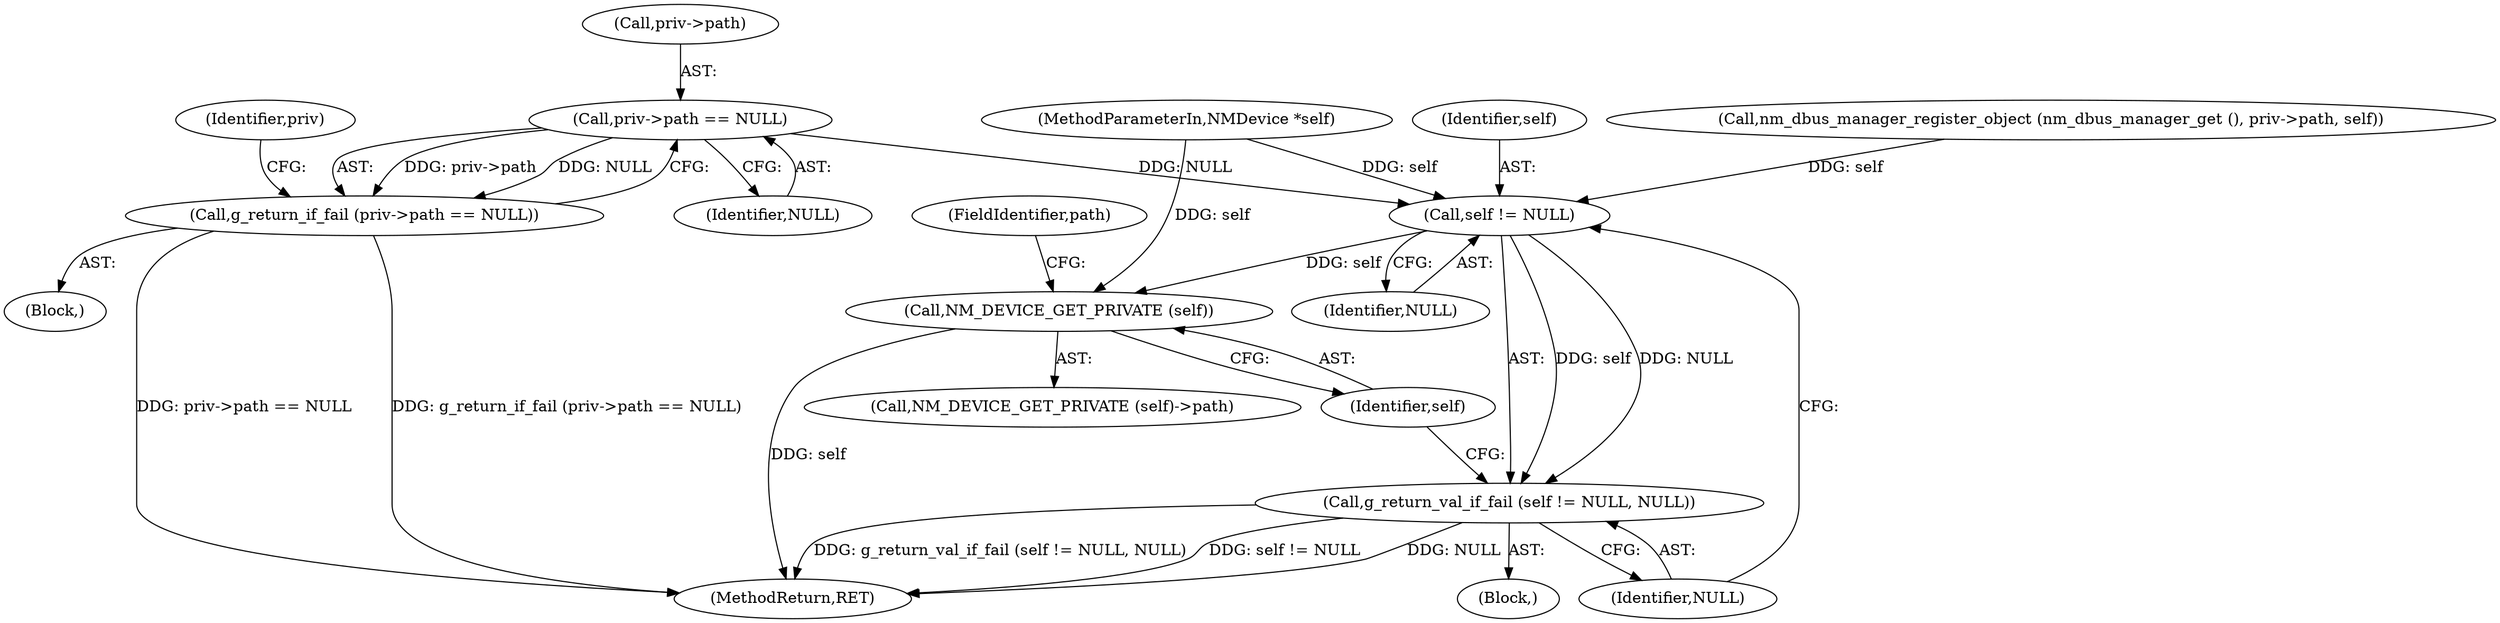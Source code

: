 digraph "0_NetworkManager_d5fc88e573fa58b93034b04d35a2454f5d28cad9@pointer" {
"1000298" [label="(Call,priv->path == NULL)"];
"1000297" [label="(Call,g_return_if_fail (priv->path == NULL))"];
"1000325" [label="(Call,self != NULL)"];
"1000324" [label="(Call,g_return_val_if_fail (self != NULL, NULL))"];
"1000331" [label="(Call,NM_DEVICE_GET_PRIVATE (self))"];
"1000325" [label="(Call,self != NULL)"];
"1000284" [label="(Block,)"];
"1000302" [label="(Identifier,NULL)"];
"1000299" [label="(Call,priv->path)"];
"1000332" [label="(Identifier,self)"];
"1000324" [label="(Call,g_return_val_if_fail (self != NULL, NULL))"];
"1000328" [label="(Identifier,NULL)"];
"1000327" [label="(Identifier,NULL)"];
"1000298" [label="(Call,priv->path == NULL)"];
"1000333" [label="(FieldIdentifier,path)"];
"1000305" [label="(Identifier,priv)"];
"1000281" [label="(MethodParameterIn,NMDevice *self)"];
"1007368" [label="(MethodReturn,RET)"];
"1000297" [label="(Call,g_return_if_fail (priv->path == NULL))"];
"1000326" [label="(Identifier,self)"];
"1000323" [label="(Block,)"];
"1000317" [label="(Call,nm_dbus_manager_register_object (nm_dbus_manager_get (), priv->path, self))"];
"1000331" [label="(Call,NM_DEVICE_GET_PRIVATE (self))"];
"1000330" [label="(Call,NM_DEVICE_GET_PRIVATE (self)->path)"];
"1000298" -> "1000297"  [label="AST: "];
"1000298" -> "1000302"  [label="CFG: "];
"1000299" -> "1000298"  [label="AST: "];
"1000302" -> "1000298"  [label="AST: "];
"1000297" -> "1000298"  [label="CFG: "];
"1000298" -> "1000297"  [label="DDG: priv->path"];
"1000298" -> "1000297"  [label="DDG: NULL"];
"1000298" -> "1000325"  [label="DDG: NULL"];
"1000297" -> "1000284"  [label="AST: "];
"1000305" -> "1000297"  [label="CFG: "];
"1000297" -> "1007368"  [label="DDG: priv->path == NULL"];
"1000297" -> "1007368"  [label="DDG: g_return_if_fail (priv->path == NULL)"];
"1000325" -> "1000324"  [label="AST: "];
"1000325" -> "1000327"  [label="CFG: "];
"1000326" -> "1000325"  [label="AST: "];
"1000327" -> "1000325"  [label="AST: "];
"1000328" -> "1000325"  [label="CFG: "];
"1000325" -> "1000324"  [label="DDG: self"];
"1000325" -> "1000324"  [label="DDG: NULL"];
"1000317" -> "1000325"  [label="DDG: self"];
"1000281" -> "1000325"  [label="DDG: self"];
"1000325" -> "1000331"  [label="DDG: self"];
"1000324" -> "1000323"  [label="AST: "];
"1000324" -> "1000328"  [label="CFG: "];
"1000328" -> "1000324"  [label="AST: "];
"1000332" -> "1000324"  [label="CFG: "];
"1000324" -> "1007368"  [label="DDG: NULL"];
"1000324" -> "1007368"  [label="DDG: g_return_val_if_fail (self != NULL, NULL)"];
"1000324" -> "1007368"  [label="DDG: self != NULL"];
"1000331" -> "1000330"  [label="AST: "];
"1000331" -> "1000332"  [label="CFG: "];
"1000332" -> "1000331"  [label="AST: "];
"1000333" -> "1000331"  [label="CFG: "];
"1000331" -> "1007368"  [label="DDG: self"];
"1000281" -> "1000331"  [label="DDG: self"];
}
